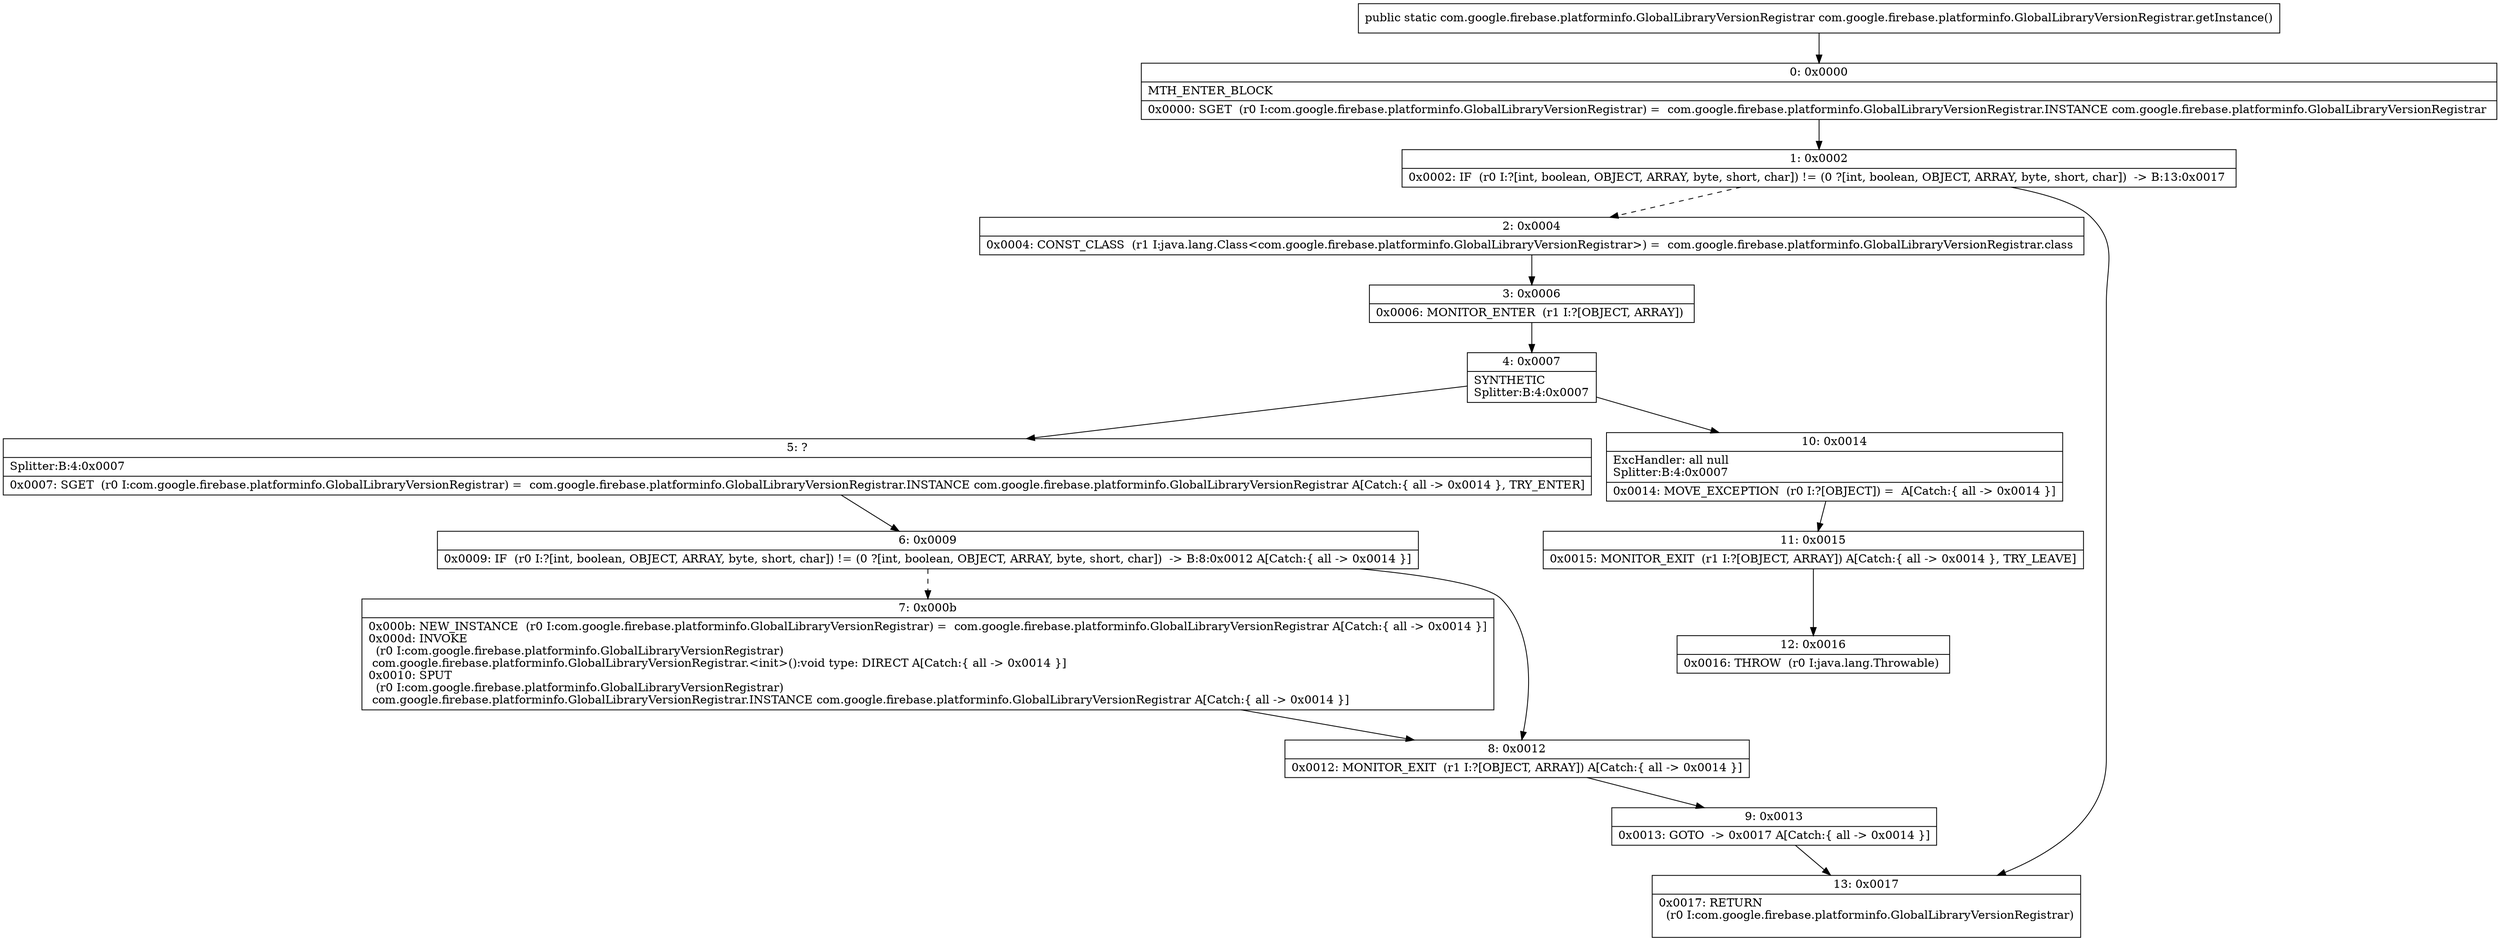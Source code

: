 digraph "CFG forcom.google.firebase.platforminfo.GlobalLibraryVersionRegistrar.getInstance()Lcom\/google\/firebase\/platforminfo\/GlobalLibraryVersionRegistrar;" {
Node_0 [shape=record,label="{0\:\ 0x0000|MTH_ENTER_BLOCK\l|0x0000: SGET  (r0 I:com.google.firebase.platforminfo.GlobalLibraryVersionRegistrar) =  com.google.firebase.platforminfo.GlobalLibraryVersionRegistrar.INSTANCE com.google.firebase.platforminfo.GlobalLibraryVersionRegistrar \l}"];
Node_1 [shape=record,label="{1\:\ 0x0002|0x0002: IF  (r0 I:?[int, boolean, OBJECT, ARRAY, byte, short, char]) != (0 ?[int, boolean, OBJECT, ARRAY, byte, short, char])  \-\> B:13:0x0017 \l}"];
Node_2 [shape=record,label="{2\:\ 0x0004|0x0004: CONST_CLASS  (r1 I:java.lang.Class\<com.google.firebase.platforminfo.GlobalLibraryVersionRegistrar\>) =  com.google.firebase.platforminfo.GlobalLibraryVersionRegistrar.class \l}"];
Node_3 [shape=record,label="{3\:\ 0x0006|0x0006: MONITOR_ENTER  (r1 I:?[OBJECT, ARRAY]) \l}"];
Node_4 [shape=record,label="{4\:\ 0x0007|SYNTHETIC\lSplitter:B:4:0x0007\l}"];
Node_5 [shape=record,label="{5\:\ ?|Splitter:B:4:0x0007\l|0x0007: SGET  (r0 I:com.google.firebase.platforminfo.GlobalLibraryVersionRegistrar) =  com.google.firebase.platforminfo.GlobalLibraryVersionRegistrar.INSTANCE com.google.firebase.platforminfo.GlobalLibraryVersionRegistrar A[Catch:\{ all \-\> 0x0014 \}, TRY_ENTER]\l}"];
Node_6 [shape=record,label="{6\:\ 0x0009|0x0009: IF  (r0 I:?[int, boolean, OBJECT, ARRAY, byte, short, char]) != (0 ?[int, boolean, OBJECT, ARRAY, byte, short, char])  \-\> B:8:0x0012 A[Catch:\{ all \-\> 0x0014 \}]\l}"];
Node_7 [shape=record,label="{7\:\ 0x000b|0x000b: NEW_INSTANCE  (r0 I:com.google.firebase.platforminfo.GlobalLibraryVersionRegistrar) =  com.google.firebase.platforminfo.GlobalLibraryVersionRegistrar A[Catch:\{ all \-\> 0x0014 \}]\l0x000d: INVOKE  \l  (r0 I:com.google.firebase.platforminfo.GlobalLibraryVersionRegistrar)\l com.google.firebase.platforminfo.GlobalLibraryVersionRegistrar.\<init\>():void type: DIRECT A[Catch:\{ all \-\> 0x0014 \}]\l0x0010: SPUT  \l  (r0 I:com.google.firebase.platforminfo.GlobalLibraryVersionRegistrar)\l com.google.firebase.platforminfo.GlobalLibraryVersionRegistrar.INSTANCE com.google.firebase.platforminfo.GlobalLibraryVersionRegistrar A[Catch:\{ all \-\> 0x0014 \}]\l}"];
Node_8 [shape=record,label="{8\:\ 0x0012|0x0012: MONITOR_EXIT  (r1 I:?[OBJECT, ARRAY]) A[Catch:\{ all \-\> 0x0014 \}]\l}"];
Node_9 [shape=record,label="{9\:\ 0x0013|0x0013: GOTO  \-\> 0x0017 A[Catch:\{ all \-\> 0x0014 \}]\l}"];
Node_10 [shape=record,label="{10\:\ 0x0014|ExcHandler: all null\lSplitter:B:4:0x0007\l|0x0014: MOVE_EXCEPTION  (r0 I:?[OBJECT]) =  A[Catch:\{ all \-\> 0x0014 \}]\l}"];
Node_11 [shape=record,label="{11\:\ 0x0015|0x0015: MONITOR_EXIT  (r1 I:?[OBJECT, ARRAY]) A[Catch:\{ all \-\> 0x0014 \}, TRY_LEAVE]\l}"];
Node_12 [shape=record,label="{12\:\ 0x0016|0x0016: THROW  (r0 I:java.lang.Throwable) \l}"];
Node_13 [shape=record,label="{13\:\ 0x0017|0x0017: RETURN  \l  (r0 I:com.google.firebase.platforminfo.GlobalLibraryVersionRegistrar)\l \l}"];
MethodNode[shape=record,label="{public static com.google.firebase.platforminfo.GlobalLibraryVersionRegistrar com.google.firebase.platforminfo.GlobalLibraryVersionRegistrar.getInstance() }"];
MethodNode -> Node_0;
Node_0 -> Node_1;
Node_1 -> Node_2[style=dashed];
Node_1 -> Node_13;
Node_2 -> Node_3;
Node_3 -> Node_4;
Node_4 -> Node_5;
Node_4 -> Node_10;
Node_5 -> Node_6;
Node_6 -> Node_7[style=dashed];
Node_6 -> Node_8;
Node_7 -> Node_8;
Node_8 -> Node_9;
Node_9 -> Node_13;
Node_10 -> Node_11;
Node_11 -> Node_12;
}

